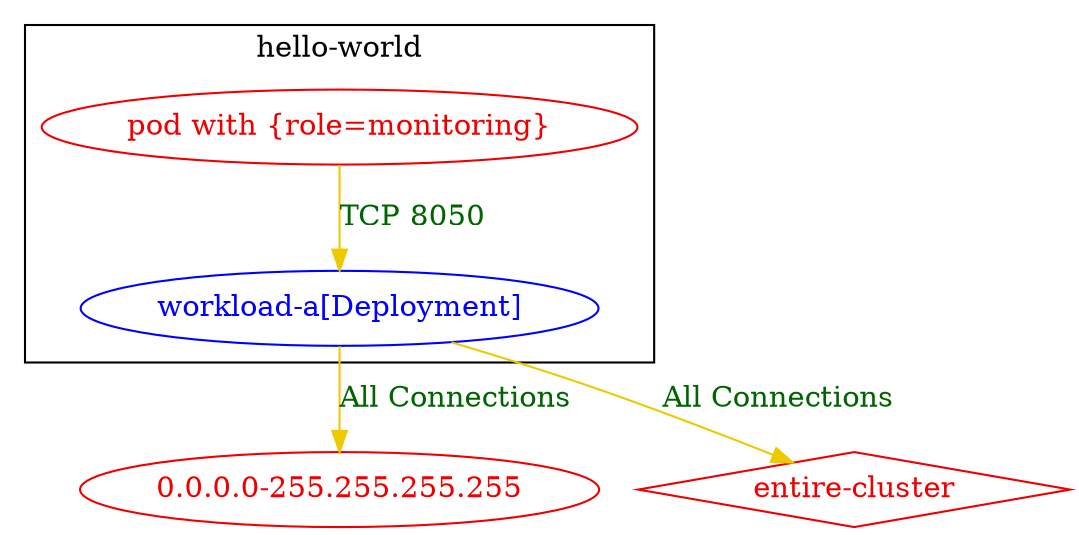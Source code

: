 digraph {
	subgraph "cluster_hello_world" {
		color="black"
		fontcolor="black"
		"hello-world/workload-a[Deployment]" [label="workload-a[Deployment]" color="blue" fontcolor="blue"]
		"pod with {role=monitoring}_in_hello-world" [label="pod with {role=monitoring}" color="red2" fontcolor="red2"]
		label="hello-world"
	}
	"0.0.0.0-255.255.255.255" [label="0.0.0.0-255.255.255.255" color="red2" fontcolor="red2"]
	"entire-cluster" [label="entire-cluster" color="red2" fontcolor="red2" shape=diamond]
	"hello-world/workload-a[Deployment]" -> "0.0.0.0-255.255.255.255" [label="All Connections" color="gold2" fontcolor="darkgreen"]
	"hello-world/workload-a[Deployment]" -> "entire-cluster" [label="All Connections" color="gold2" fontcolor="darkgreen" weight=0.5]
	"pod with {role=monitoring}_in_hello-world" -> "hello-world/workload-a[Deployment]" [label="TCP 8050" color="gold2" fontcolor="darkgreen" weight=1]
}